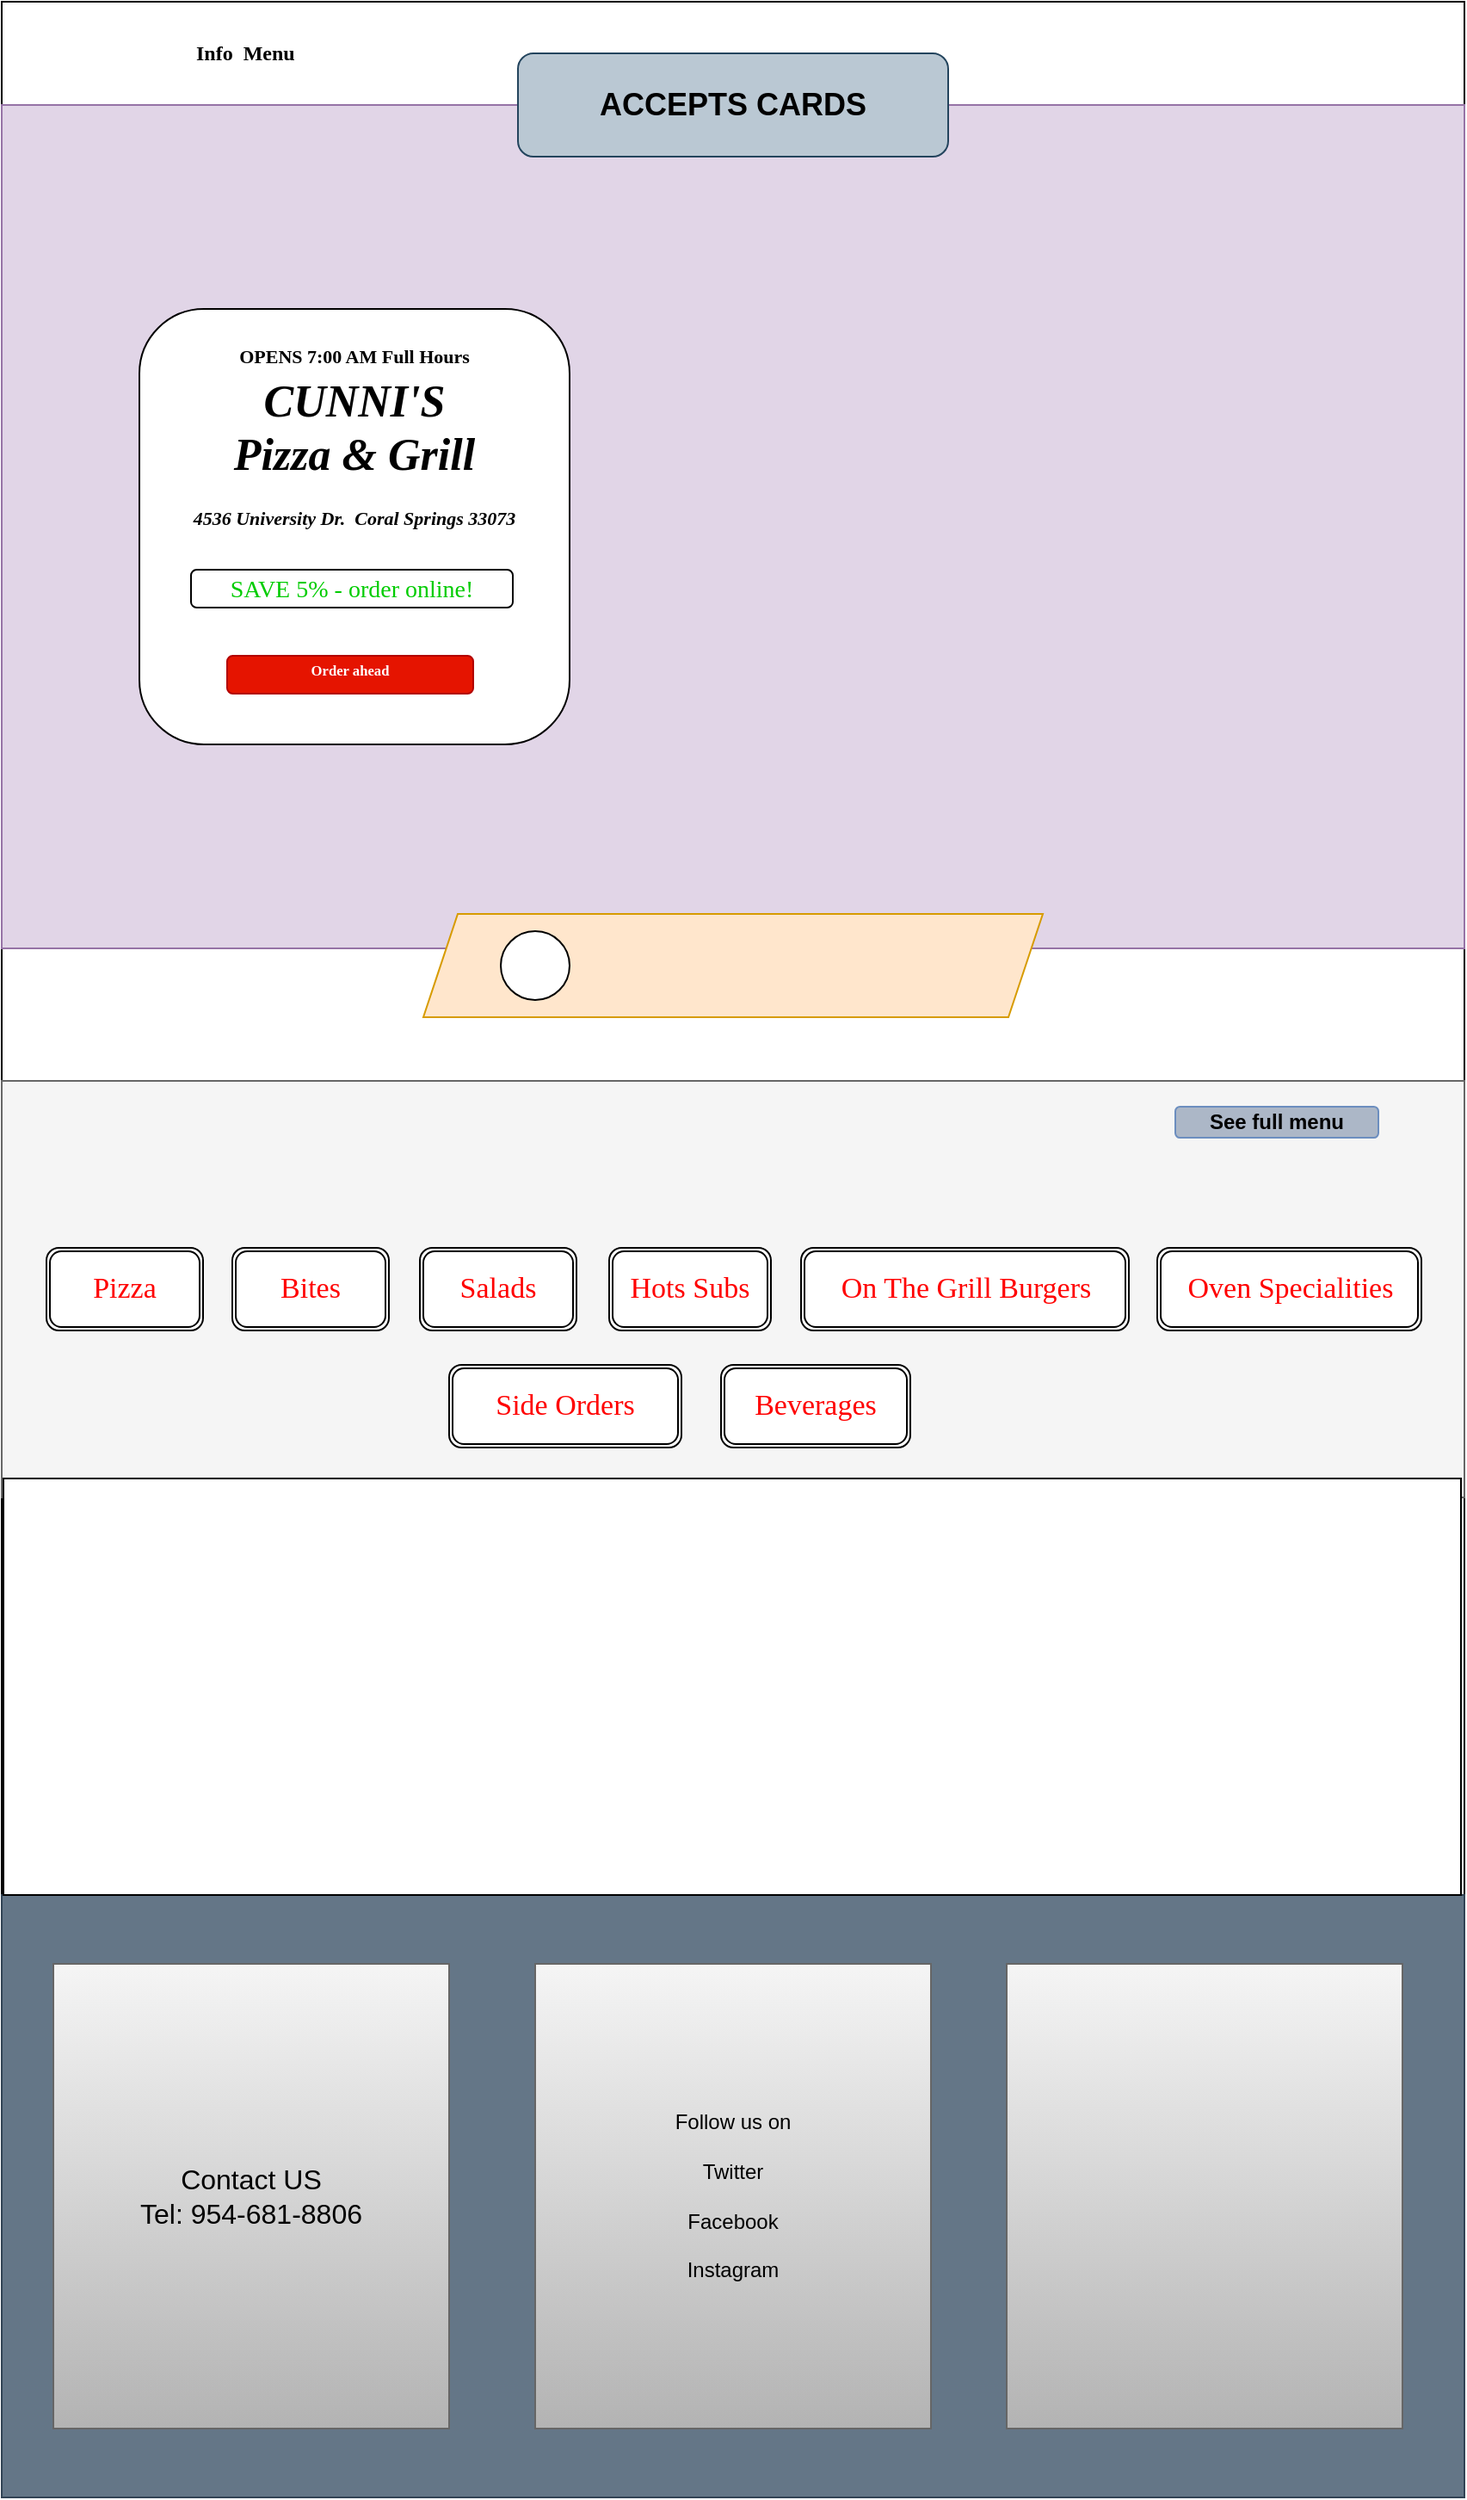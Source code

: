 <mxfile version="14.2.5" type="github">
  <diagram id="dsQcUP_wkPqDR7Pz393j" name="Page-1">
    <mxGraphModel dx="1955" dy="1093" grid="1" gridSize="11" guides="1" tooltips="1" connect="1" arrows="1" fold="1" page="0" pageScale="1" pageWidth="850" pageHeight="1100" math="0" shadow="0">
      <root>
        <mxCell id="0" />
        <mxCell id="1" parent="0" />
        <mxCell id="aiuoiwqxx1_QvkTEQP0J-10" value="Fro" style="rounded=0;whiteSpace=wrap;html=1;" vertex="1" parent="1">
          <mxGeometry width="850" height="1450" as="geometry" />
        </mxCell>
        <mxCell id="aiuoiwqxx1_QvkTEQP0J-3" value="&lt;h4&gt;&lt;b&gt;&amp;nbsp; &amp;nbsp; &amp;nbsp; &amp;nbsp; &amp;nbsp; &amp;nbsp; &amp;nbsp; &amp;nbsp; &amp;nbsp; &amp;nbsp; &amp;nbsp; &amp;nbsp; &amp;nbsp; &amp;nbsp; &amp;nbsp; &amp;nbsp; &amp;nbsp; &amp;nbsp; &amp;nbsp;Info&amp;nbsp; Menu&lt;/b&gt;&lt;/h4&gt;" style="rounded=0;whiteSpace=wrap;html=1;fontFamily=Verdana;align=left;" vertex="1" parent="1">
          <mxGeometry width="850" height="60" as="geometry" />
        </mxCell>
        <mxCell id="aiuoiwqxx1_QvkTEQP0J-4" value="" style="rounded=0;whiteSpace=wrap;html=1;fillColor=#e1d5e7;strokeColor=#9673a6;" vertex="1" parent="1">
          <mxGeometry y="60" width="850" height="490" as="geometry" />
        </mxCell>
        <mxCell id="aiuoiwqxx1_QvkTEQP0J-5" value="&lt;h2&gt;ACCEPTS CARDS&lt;/h2&gt;" style="rounded=1;whiteSpace=wrap;html=1;fillColor=#bac8d3;strokeColor=#23445d;fontStyle=1" vertex="1" parent="1">
          <mxGeometry x="300" y="30" width="250" height="60" as="geometry" />
        </mxCell>
        <mxCell id="aiuoiwqxx1_QvkTEQP0J-12" value="" style="shape=parallelogram;perimeter=parallelogramPerimeter;whiteSpace=wrap;html=1;fixedSize=1;fillColor=#ffe6cc;strokeColor=#d79b00;" vertex="1" parent="1">
          <mxGeometry x="245" y="530" width="360" height="60" as="geometry" />
        </mxCell>
        <mxCell id="aiuoiwqxx1_QvkTEQP0J-11" value="" style="ellipse;whiteSpace=wrap;html=1;aspect=fixed;" vertex="1" parent="1">
          <mxGeometry x="290" y="540" width="40" height="40" as="geometry" />
        </mxCell>
        <mxCell id="aiuoiwqxx1_QvkTEQP0J-13" value="" style="rounded=0;whiteSpace=wrap;html=1;fillColor=#f5f5f5;strokeColor=#666666;fontColor=#333333;labelPosition=center;verticalLabelPosition=middle;align=center;verticalAlign=middle;" vertex="1" parent="1">
          <mxGeometry y="627" width="850" height="242" as="geometry" />
        </mxCell>
        <mxCell id="aiuoiwqxx1_QvkTEQP0J-14" value="See full menu" style="rounded=1;whiteSpace=wrap;html=1;strokeColor=#6c8ebf;fontStyle=1;fillColor=#ACB7C7;" vertex="1" parent="1">
          <mxGeometry x="682" y="642" width="118" height="18" as="geometry" />
        </mxCell>
        <mxCell id="aiuoiwqxx1_QvkTEQP0J-15" value="&lt;h6&gt;&lt;u&gt;Terms of use&amp;nbsp; &amp;nbsp; &amp;nbsp; &amp;nbsp; Privacy policy&amp;nbsp; &amp;nbsp;Copyright 2021&amp;nbsp;&lt;/u&gt;&lt;/h6&gt;" style="rounded=0;whiteSpace=wrap;html=1;fillColor=#647687;strokeColor=#314354;fontColor=#ffffff;" vertex="1" parent="1">
          <mxGeometry y="1100" width="850" height="350" as="geometry" />
        </mxCell>
        <mxCell id="aiuoiwqxx1_QvkTEQP0J-16" value="&lt;font size=&quot;3&quot;&gt;Contact US&lt;br&gt;Tel: 954-681-8806&lt;br&gt;&lt;/font&gt;" style="rounded=0;whiteSpace=wrap;html=1;fillColor=#f5f5f5;strokeColor=#666666;gradientColor=#b3b3b3;" vertex="1" parent="1">
          <mxGeometry x="30" y="1140" width="230" height="270" as="geometry" />
        </mxCell>
        <mxCell id="aiuoiwqxx1_QvkTEQP0J-19" value="Follow us on&lt;br&gt;&lt;br&gt;Twitter&lt;br&gt;&lt;br&gt;Facebook&lt;br&gt;&lt;br&gt;Instagram" style="rounded=0;whiteSpace=wrap;html=1;gradientColor=#b3b3b3;fillColor=#f5f5f5;strokeColor=#666666;" vertex="1" parent="1">
          <mxGeometry x="310" y="1140" width="230" height="270" as="geometry" />
        </mxCell>
        <mxCell id="aiuoiwqxx1_QvkTEQP0J-20" value="" style="rounded=0;whiteSpace=wrap;html=1;gradientColor=#b3b3b3;fillColor=#f5f5f5;strokeColor=#666666;" vertex="1" parent="1">
          <mxGeometry x="584" y="1140" width="230" height="270" as="geometry" />
        </mxCell>
        <mxCell id="aiuoiwqxx1_QvkTEQP0J-23" value="&lt;font face=&quot;Times New Roman&quot; style=&quot;font-size: 11px&quot;&gt;&lt;span style=&quot;font-style: normal&quot;&gt;OPENS 7:00 AM Full Hours&lt;/span&gt;&lt;/font&gt;&lt;span style=&quot;font-style: normal&quot;&gt;&lt;br&gt;&lt;/span&gt;CUNNI&#39;S&lt;br&gt;Pizza &amp;amp; Grill&lt;br&gt;&lt;div style=&quot;text-align: left&quot;&gt;&lt;font style=&quot;font-size: 11px&quot; face=&quot;Tahoma&quot;&gt;4536 University Dr.&amp;nbsp; Coral Springs 33073&lt;/font&gt;&lt;/div&gt;" style="rounded=1;whiteSpace=wrap;html=1;fontFamily=Comic Sans MS;fontSize=26;fontStyle=3;verticalAlign=top;" vertex="1" parent="1">
          <mxGeometry x="80" y="178.5" width="250" height="253" as="geometry" />
        </mxCell>
        <mxCell id="aiuoiwqxx1_QvkTEQP0J-28" value="&lt;font size=&quot;1&quot;&gt;&lt;sup&gt;Order ahead&lt;/sup&gt;&lt;/font&gt;" style="rounded=1;whiteSpace=wrap;html=1;fontFamily=Georgia;fontSize=17;fillColor=#e51400;strokeColor=#B20000;fontColor=#ffffff;fontStyle=1" vertex="1" parent="1">
          <mxGeometry x="131" y="380" width="143" height="22" as="geometry" />
        </mxCell>
        <mxCell id="aiuoiwqxx1_QvkTEQP0J-30" value="&lt;font style=&quot;font-size: 14px&quot; color=&quot;#00cc00&quot;&gt;SAVE 5% - order online!&lt;/font&gt;" style="rounded=1;whiteSpace=wrap;html=1;fontFamily=Georgia;fontSize=17;" vertex="1" parent="1">
          <mxGeometry x="110" y="330" width="187" height="22" as="geometry" />
        </mxCell>
        <mxCell id="aiuoiwqxx1_QvkTEQP0J-35" value="&lt;font color=&quot;#ff0000&quot;&gt;Pizza&lt;/font&gt;" style="shape=ext;double=1;rounded=1;whiteSpace=wrap;html=1;fontFamily=Georgia;fontSize=17;" vertex="1" parent="1">
          <mxGeometry x="26" y="724" width="91" height="48" as="geometry" />
        </mxCell>
        <mxCell id="aiuoiwqxx1_QvkTEQP0J-36" value="&lt;font color=&quot;#ff0000&quot;&gt;Bites&lt;/font&gt;" style="shape=ext;double=1;rounded=1;whiteSpace=wrap;html=1;fontFamily=Georgia;fontSize=17;" vertex="1" parent="1">
          <mxGeometry x="134" y="724" width="91" height="48" as="geometry" />
        </mxCell>
        <mxCell id="aiuoiwqxx1_QvkTEQP0J-37" value="&lt;font color=&quot;#ff0000&quot;&gt;Salads&lt;/font&gt;" style="shape=ext;double=1;rounded=1;whiteSpace=wrap;html=1;fontFamily=Georgia;fontSize=17;" vertex="1" parent="1">
          <mxGeometry x="243" y="724" width="91" height="48" as="geometry" />
        </mxCell>
        <mxCell id="aiuoiwqxx1_QvkTEQP0J-38" value="&lt;font color=&quot;#ff0000&quot;&gt;Hots Subs&lt;/font&gt;" style="shape=ext;double=1;rounded=1;whiteSpace=wrap;html=1;fontFamily=Georgia;fontSize=17;" vertex="1" parent="1">
          <mxGeometry x="353" y="724" width="94" height="48" as="geometry" />
        </mxCell>
        <mxCell id="aiuoiwqxx1_QvkTEQP0J-39" value="&lt;font color=&quot;#ff0000&quot;&gt;Side Orders&lt;/font&gt;" style="shape=ext;double=1;rounded=1;whiteSpace=wrap;html=1;fontFamily=Georgia;fontSize=17;" vertex="1" parent="1">
          <mxGeometry x="260" y="792" width="135" height="48" as="geometry" />
        </mxCell>
        <mxCell id="aiuoiwqxx1_QvkTEQP0J-40" value="&lt;font color=&quot;#ff0000&quot;&gt;Beverages&lt;/font&gt;" style="shape=ext;double=1;rounded=1;whiteSpace=wrap;html=1;fontFamily=Georgia;fontSize=17;" vertex="1" parent="1">
          <mxGeometry x="418" y="792" width="110" height="48" as="geometry" />
        </mxCell>
        <mxCell id="aiuoiwqxx1_QvkTEQP0J-41" value="&lt;font color=&quot;#ff0000&quot;&gt;On The Grill Burgers&lt;/font&gt;" style="shape=ext;double=1;rounded=1;whiteSpace=wrap;html=1;fontFamily=Georgia;fontSize=17;labelBackgroundColor=none;labelBorderColor=none;" vertex="1" parent="1">
          <mxGeometry x="464.5" y="724" width="190.5" height="48" as="geometry" />
        </mxCell>
        <mxCell id="aiuoiwqxx1_QvkTEQP0J-42" value="&lt;font color=&quot;#ff0000&quot;&gt;Oven Specialities&lt;/font&gt;" style="shape=ext;double=1;rounded=1;whiteSpace=wrap;html=1;fontFamily=Georgia;fontSize=17;" vertex="1" parent="1">
          <mxGeometry x="671.5" y="724" width="153.5" height="48" as="geometry" />
        </mxCell>
        <mxCell id="aiuoiwqxx1_QvkTEQP0J-47" value="" style="rounded=0;whiteSpace=wrap;html=1;labelBackgroundColor=none;fontFamily=Georgia;fontSize=17;" vertex="1" parent="1">
          <mxGeometry x="1" y="858" width="847" height="242" as="geometry" />
        </mxCell>
      </root>
    </mxGraphModel>
  </diagram>
</mxfile>
